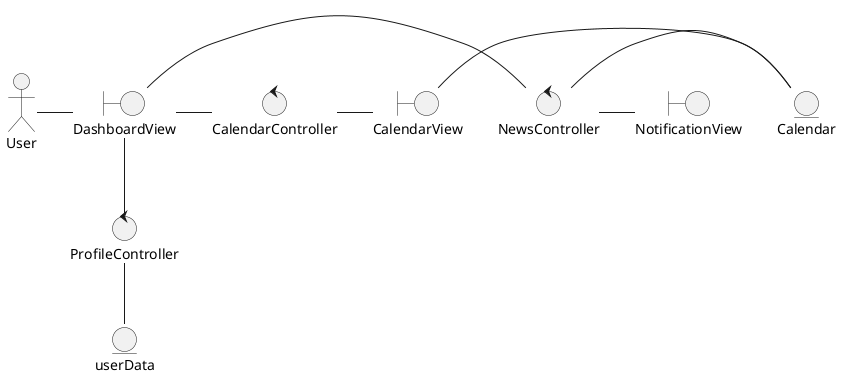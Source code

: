 @startuml DiagramaDeAnalisisDePerfil

actor User
boundary DashboardView
boundary CalendarView
boundary NotificationView
control NewsController
control ProfileController
control CalendarController
control NewsController
entity userData
entity Calendar

User - DashboardView
DashboardView -- ProfileController
ProfileController -- userData
NewsController - Calendar

DashboardView - CalendarController
CalendarController - CalendarView
CalendarView - Calendar
DashboardView - NewsController
NewsController - NotificationView

@enduml
